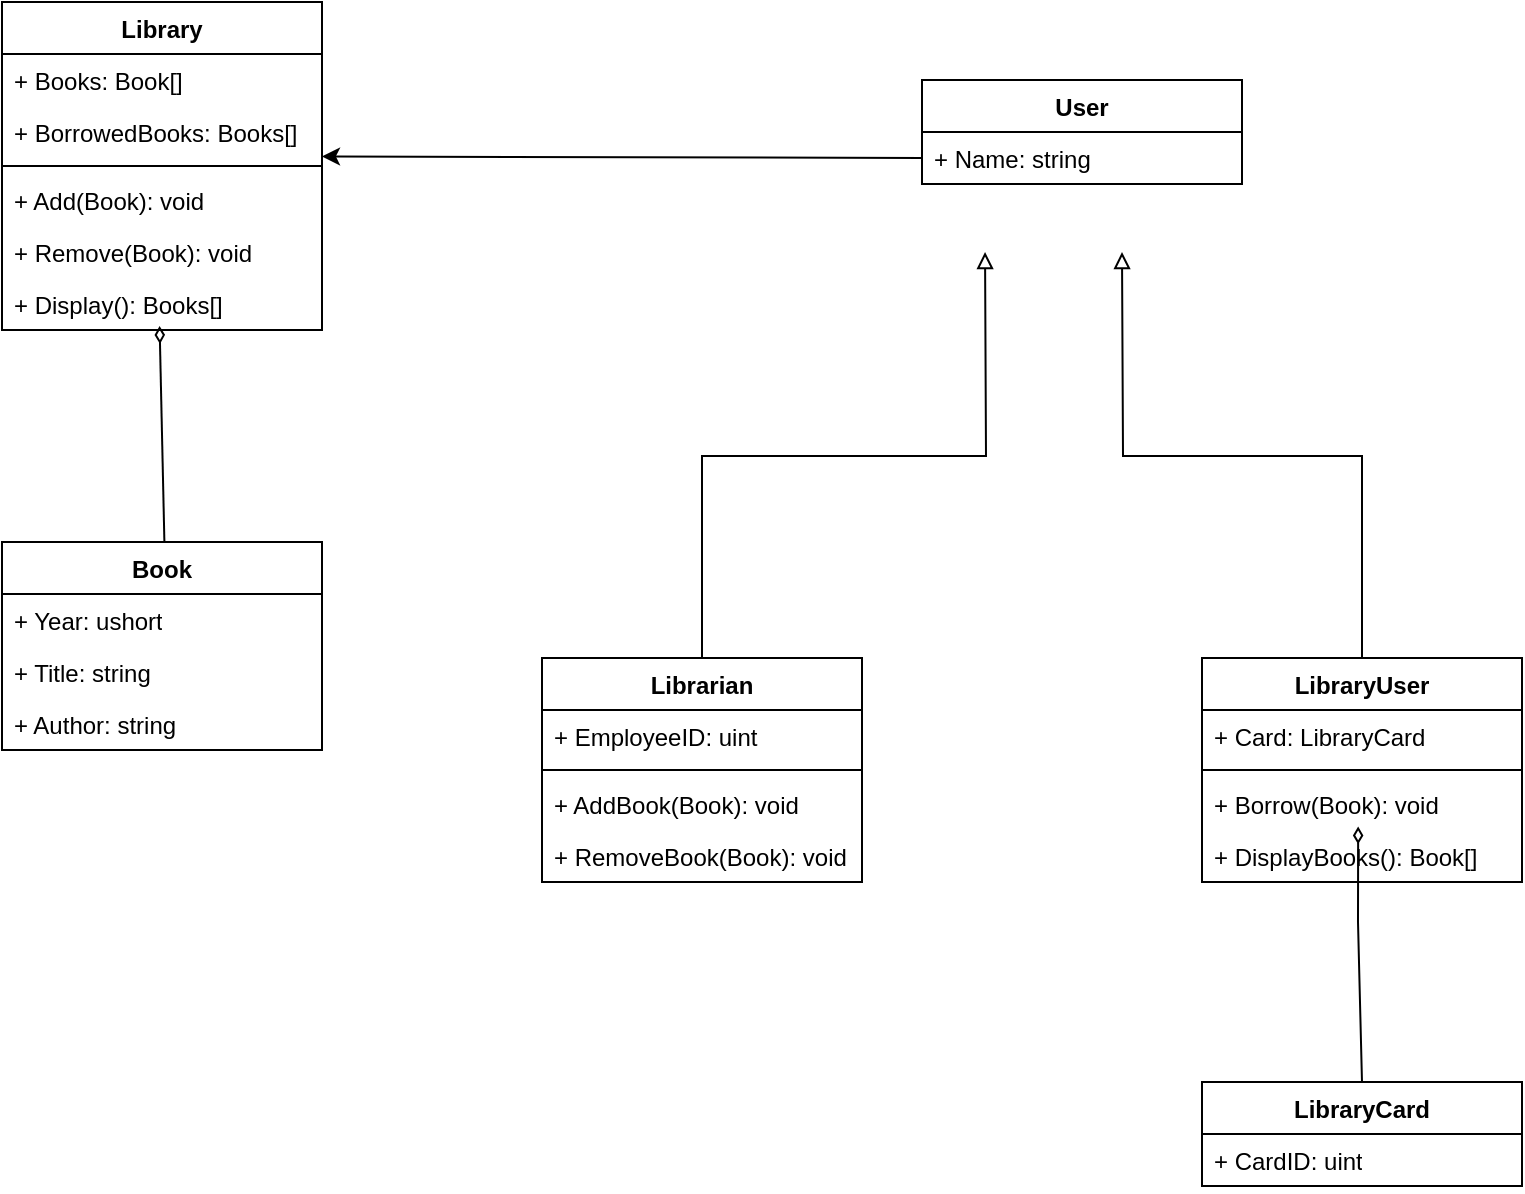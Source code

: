 <mxfile version="24.7.5">
  <diagram name="Page-1" id="jsVq05CoRjqS3F6qaOqQ">
    <mxGraphModel dx="1050" dy="621" grid="1" gridSize="10" guides="1" tooltips="1" connect="1" arrows="1" fold="1" page="1" pageScale="1" pageWidth="850" pageHeight="1100" math="0" shadow="0">
      <root>
        <mxCell id="0" />
        <mxCell id="1" parent="0" />
        <mxCell id="YtETzXJuN-GxgjprG6Yg-29" value="&lt;b&gt;Library&lt;/b&gt;" style="swimlane;fontStyle=1;align=center;verticalAlign=top;childLayout=stackLayout;horizontal=1;startSize=26;horizontalStack=0;resizeParent=1;resizeParentMax=0;resizeLast=0;collapsible=1;marginBottom=0;whiteSpace=wrap;html=1;" vertex="1" parent="1">
          <mxGeometry x="50" y="110" width="160" height="164" as="geometry" />
        </mxCell>
        <mxCell id="YtETzXJuN-GxgjprG6Yg-30" value="+ Books: Book[]" style="text;strokeColor=none;fillColor=none;align=left;verticalAlign=top;spacingLeft=4;spacingRight=4;overflow=hidden;rotatable=0;points=[[0,0.5],[1,0.5]];portConstraint=eastwest;whiteSpace=wrap;html=1;" vertex="1" parent="YtETzXJuN-GxgjprG6Yg-29">
          <mxGeometry y="26" width="160" height="26" as="geometry" />
        </mxCell>
        <mxCell id="YtETzXJuN-GxgjprG6Yg-33" value="+ BorrowedBooks: Books[]" style="text;strokeColor=none;fillColor=none;align=left;verticalAlign=top;spacingLeft=4;spacingRight=4;overflow=hidden;rotatable=0;points=[[0,0.5],[1,0.5]];portConstraint=eastwest;whiteSpace=wrap;html=1;" vertex="1" parent="YtETzXJuN-GxgjprG6Yg-29">
          <mxGeometry y="52" width="160" height="26" as="geometry" />
        </mxCell>
        <mxCell id="YtETzXJuN-GxgjprG6Yg-31" value="" style="line;strokeWidth=1;fillColor=none;align=left;verticalAlign=middle;spacingTop=-1;spacingLeft=3;spacingRight=3;rotatable=0;labelPosition=right;points=[];portConstraint=eastwest;strokeColor=inherit;" vertex="1" parent="YtETzXJuN-GxgjprG6Yg-29">
          <mxGeometry y="78" width="160" height="8" as="geometry" />
        </mxCell>
        <mxCell id="YtETzXJuN-GxgjprG6Yg-32" value="+ Add(Book): void" style="text;strokeColor=none;fillColor=none;align=left;verticalAlign=top;spacingLeft=4;spacingRight=4;overflow=hidden;rotatable=0;points=[[0,0.5],[1,0.5]];portConstraint=eastwest;whiteSpace=wrap;html=1;" vertex="1" parent="YtETzXJuN-GxgjprG6Yg-29">
          <mxGeometry y="86" width="160" height="26" as="geometry" />
        </mxCell>
        <mxCell id="YtETzXJuN-GxgjprG6Yg-34" value="+ Remove(Book): void" style="text;strokeColor=none;fillColor=none;align=left;verticalAlign=top;spacingLeft=4;spacingRight=4;overflow=hidden;rotatable=0;points=[[0,0.5],[1,0.5]];portConstraint=eastwest;whiteSpace=wrap;html=1;" vertex="1" parent="YtETzXJuN-GxgjprG6Yg-29">
          <mxGeometry y="112" width="160" height="26" as="geometry" />
        </mxCell>
        <mxCell id="YtETzXJuN-GxgjprG6Yg-35" value="+ Display(): Books[]" style="text;strokeColor=none;fillColor=none;align=left;verticalAlign=top;spacingLeft=4;spacingRight=4;overflow=hidden;rotatable=0;points=[[0,0.5],[1,0.5]];portConstraint=eastwest;whiteSpace=wrap;html=1;" vertex="1" parent="YtETzXJuN-GxgjprG6Yg-29">
          <mxGeometry y="138" width="160" height="26" as="geometry" />
        </mxCell>
        <mxCell id="YtETzXJuN-GxgjprG6Yg-40" value="Book" style="swimlane;fontStyle=1;align=center;verticalAlign=top;childLayout=stackLayout;horizontal=1;startSize=26;horizontalStack=0;resizeParent=1;resizeParentMax=0;resizeLast=0;collapsible=1;marginBottom=0;whiteSpace=wrap;html=1;" vertex="1" parent="1">
          <mxGeometry x="50" y="380" width="160" height="104" as="geometry" />
        </mxCell>
        <mxCell id="YtETzXJuN-GxgjprG6Yg-46" value="+ Year: ushort" style="text;strokeColor=none;fillColor=none;align=left;verticalAlign=top;spacingLeft=4;spacingRight=4;overflow=hidden;rotatable=0;points=[[0,0.5],[1,0.5]];portConstraint=eastwest;whiteSpace=wrap;html=1;" vertex="1" parent="YtETzXJuN-GxgjprG6Yg-40">
          <mxGeometry y="26" width="160" height="26" as="geometry" />
        </mxCell>
        <mxCell id="YtETzXJuN-GxgjprG6Yg-41" value="+ Title: string" style="text;strokeColor=none;fillColor=none;align=left;verticalAlign=top;spacingLeft=4;spacingRight=4;overflow=hidden;rotatable=0;points=[[0,0.5],[1,0.5]];portConstraint=eastwest;whiteSpace=wrap;html=1;" vertex="1" parent="YtETzXJuN-GxgjprG6Yg-40">
          <mxGeometry y="52" width="160" height="26" as="geometry" />
        </mxCell>
        <mxCell id="YtETzXJuN-GxgjprG6Yg-45" value="+ Author: string" style="text;strokeColor=none;fillColor=none;align=left;verticalAlign=top;spacingLeft=4;spacingRight=4;overflow=hidden;rotatable=0;points=[[0,0.5],[1,0.5]];portConstraint=eastwest;whiteSpace=wrap;html=1;" vertex="1" parent="YtETzXJuN-GxgjprG6Yg-40">
          <mxGeometry y="78" width="160" height="26" as="geometry" />
        </mxCell>
        <mxCell id="YtETzXJuN-GxgjprG6Yg-47" value="&lt;b&gt;LibraryCard&lt;/b&gt;&lt;div&gt;&lt;b&gt;&lt;br&gt;&lt;/b&gt;&lt;/div&gt;" style="swimlane;fontStyle=1;align=center;verticalAlign=top;childLayout=stackLayout;horizontal=1;startSize=26;horizontalStack=0;resizeParent=1;resizeParentMax=0;resizeLast=0;collapsible=1;marginBottom=0;whiteSpace=wrap;html=1;" vertex="1" parent="1">
          <mxGeometry x="650" y="650" width="160" height="52" as="geometry" />
        </mxCell>
        <mxCell id="YtETzXJuN-GxgjprG6Yg-48" value="+ CardID: uint" style="text;strokeColor=none;fillColor=none;align=left;verticalAlign=top;spacingLeft=4;spacingRight=4;overflow=hidden;rotatable=0;points=[[0,0.5],[1,0.5]];portConstraint=eastwest;whiteSpace=wrap;html=1;" vertex="1" parent="YtETzXJuN-GxgjprG6Yg-47">
          <mxGeometry y="26" width="160" height="26" as="geometry" />
        </mxCell>
        <mxCell id="YtETzXJuN-GxgjprG6Yg-51" value="User" style="swimlane;fontStyle=1;align=center;verticalAlign=top;childLayout=stackLayout;horizontal=1;startSize=26;horizontalStack=0;resizeParent=1;resizeParentMax=0;resizeLast=0;collapsible=1;marginBottom=0;whiteSpace=wrap;html=1;" vertex="1" parent="1">
          <mxGeometry x="510" y="149" width="160" height="52" as="geometry" />
        </mxCell>
        <mxCell id="YtETzXJuN-GxgjprG6Yg-52" value="+ Name: string" style="text;strokeColor=none;fillColor=none;align=left;verticalAlign=top;spacingLeft=4;spacingRight=4;overflow=hidden;rotatable=0;points=[[0,0.5],[1,0.5]];portConstraint=eastwest;whiteSpace=wrap;html=1;" vertex="1" parent="YtETzXJuN-GxgjprG6Yg-51">
          <mxGeometry y="26" width="160" height="26" as="geometry" />
        </mxCell>
        <mxCell id="YtETzXJuN-GxgjprG6Yg-55" value="LibraryUser" style="swimlane;fontStyle=1;align=center;verticalAlign=top;childLayout=stackLayout;horizontal=1;startSize=26;horizontalStack=0;resizeParent=1;resizeParentMax=0;resizeLast=0;collapsible=1;marginBottom=0;whiteSpace=wrap;html=1;" vertex="1" parent="1">
          <mxGeometry x="650" y="438" width="160" height="112" as="geometry" />
        </mxCell>
        <mxCell id="YtETzXJuN-GxgjprG6Yg-56" value="+ Card: LibraryCard" style="text;strokeColor=none;fillColor=none;align=left;verticalAlign=top;spacingLeft=4;spacingRight=4;overflow=hidden;rotatable=0;points=[[0,0.5],[1,0.5]];portConstraint=eastwest;whiteSpace=wrap;html=1;" vertex="1" parent="YtETzXJuN-GxgjprG6Yg-55">
          <mxGeometry y="26" width="160" height="26" as="geometry" />
        </mxCell>
        <mxCell id="YtETzXJuN-GxgjprG6Yg-57" value="" style="line;strokeWidth=1;fillColor=none;align=left;verticalAlign=middle;spacingTop=-1;spacingLeft=3;spacingRight=3;rotatable=0;labelPosition=right;points=[];portConstraint=eastwest;strokeColor=inherit;" vertex="1" parent="YtETzXJuN-GxgjprG6Yg-55">
          <mxGeometry y="52" width="160" height="8" as="geometry" />
        </mxCell>
        <mxCell id="YtETzXJuN-GxgjprG6Yg-58" value="+ Borrow(Book): void" style="text;strokeColor=none;fillColor=none;align=left;verticalAlign=top;spacingLeft=4;spacingRight=4;overflow=hidden;rotatable=0;points=[[0,0.5],[1,0.5]];portConstraint=eastwest;whiteSpace=wrap;html=1;" vertex="1" parent="YtETzXJuN-GxgjprG6Yg-55">
          <mxGeometry y="60" width="160" height="26" as="geometry" />
        </mxCell>
        <mxCell id="YtETzXJuN-GxgjprG6Yg-83" value="+ DisplayBooks(): Book[]" style="text;strokeColor=none;fillColor=none;align=left;verticalAlign=top;spacingLeft=4;spacingRight=4;overflow=hidden;rotatable=0;points=[[0,0.5],[1,0.5]];portConstraint=eastwest;whiteSpace=wrap;html=1;" vertex="1" parent="YtETzXJuN-GxgjprG6Yg-55">
          <mxGeometry y="86" width="160" height="26" as="geometry" />
        </mxCell>
        <mxCell id="YtETzXJuN-GxgjprG6Yg-59" value="&lt;b&gt;Librarian&lt;/b&gt;" style="swimlane;fontStyle=1;align=center;verticalAlign=top;childLayout=stackLayout;horizontal=1;startSize=26;horizontalStack=0;resizeParent=1;resizeParentMax=0;resizeLast=0;collapsible=1;marginBottom=0;whiteSpace=wrap;html=1;" vertex="1" parent="1">
          <mxGeometry x="320" y="438" width="160" height="112" as="geometry" />
        </mxCell>
        <mxCell id="YtETzXJuN-GxgjprG6Yg-60" value="+ EmployeeID: uint" style="text;strokeColor=none;fillColor=none;align=left;verticalAlign=top;spacingLeft=4;spacingRight=4;overflow=hidden;rotatable=0;points=[[0,0.5],[1,0.5]];portConstraint=eastwest;whiteSpace=wrap;html=1;" vertex="1" parent="YtETzXJuN-GxgjprG6Yg-59">
          <mxGeometry y="26" width="160" height="26" as="geometry" />
        </mxCell>
        <mxCell id="YtETzXJuN-GxgjprG6Yg-61" value="" style="line;strokeWidth=1;fillColor=none;align=left;verticalAlign=middle;spacingTop=-1;spacingLeft=3;spacingRight=3;rotatable=0;labelPosition=right;points=[];portConstraint=eastwest;strokeColor=inherit;" vertex="1" parent="YtETzXJuN-GxgjprG6Yg-59">
          <mxGeometry y="52" width="160" height="8" as="geometry" />
        </mxCell>
        <mxCell id="YtETzXJuN-GxgjprG6Yg-62" value="+ AddBook(Book): void" style="text;strokeColor=none;fillColor=none;align=left;verticalAlign=top;spacingLeft=4;spacingRight=4;overflow=hidden;rotatable=0;points=[[0,0.5],[1,0.5]];portConstraint=eastwest;whiteSpace=wrap;html=1;" vertex="1" parent="YtETzXJuN-GxgjprG6Yg-59">
          <mxGeometry y="60" width="160" height="26" as="geometry" />
        </mxCell>
        <mxCell id="YtETzXJuN-GxgjprG6Yg-82" value="+ RemoveBook(Book): void" style="text;strokeColor=none;fillColor=none;align=left;verticalAlign=top;spacingLeft=4;spacingRight=4;overflow=hidden;rotatable=0;points=[[0,0.5],[1,0.5]];portConstraint=eastwest;whiteSpace=wrap;html=1;" vertex="1" parent="YtETzXJuN-GxgjprG6Yg-59">
          <mxGeometry y="86" width="160" height="26" as="geometry" />
        </mxCell>
        <mxCell id="YtETzXJuN-GxgjprG6Yg-70" style="edgeStyle=orthogonalEdgeStyle;rounded=0;orthogonalLoop=1;jettySize=auto;html=1;exitX=0.5;exitY=0;exitDx=0;exitDy=0;entryX=0.625;entryY=1;entryDx=0;entryDy=0;entryPerimeter=0;endArrow=block;endFill=0;" edge="1" parent="1" source="YtETzXJuN-GxgjprG6Yg-55">
          <mxGeometry relative="1" as="geometry">
            <mxPoint x="610" y="235" as="targetPoint" />
          </mxGeometry>
        </mxCell>
        <mxCell id="YtETzXJuN-GxgjprG6Yg-72" style="edgeStyle=orthogonalEdgeStyle;rounded=0;orthogonalLoop=1;jettySize=auto;html=1;exitX=0.5;exitY=0;exitDx=0;exitDy=0;entryX=0.197;entryY=1;entryDx=0;entryDy=0;entryPerimeter=0;endArrow=block;endFill=0;" edge="1" parent="1" source="YtETzXJuN-GxgjprG6Yg-59">
          <mxGeometry relative="1" as="geometry">
            <mxPoint x="541.52" y="235" as="targetPoint" />
          </mxGeometry>
        </mxCell>
        <mxCell id="YtETzXJuN-GxgjprG6Yg-77" style="rounded=0;orthogonalLoop=1;jettySize=auto;html=1;exitX=0.5;exitY=0;exitDx=0;exitDy=0;entryX=0.488;entryY=0.931;entryDx=0;entryDy=0;entryPerimeter=0;endArrow=diamondThin;endFill=0;" edge="1" parent="1" source="YtETzXJuN-GxgjprG6Yg-47" target="YtETzXJuN-GxgjprG6Yg-58">
          <mxGeometry relative="1" as="geometry">
            <Array as="points">
              <mxPoint x="728" y="570" />
            </Array>
          </mxGeometry>
        </mxCell>
        <mxCell id="YtETzXJuN-GxgjprG6Yg-80" style="rounded=0;orthogonalLoop=1;jettySize=auto;html=1;exitX=0.5;exitY=0;exitDx=0;exitDy=0;entryX=0.485;entryY=0.923;entryDx=0;entryDy=0;entryPerimeter=0;endArrow=diamondThin;endFill=0;" edge="1" parent="1">
          <mxGeometry relative="1" as="geometry">
            <mxPoint x="131.2" y="380" as="sourcePoint" />
            <mxPoint x="128.8" y="271.998" as="targetPoint" />
          </mxGeometry>
        </mxCell>
        <mxCell id="YtETzXJuN-GxgjprG6Yg-81" style="rounded=0;orthogonalLoop=1;jettySize=auto;html=1;exitX=0;exitY=0.5;exitDx=0;exitDy=0;entryX=1;entryY=0.969;entryDx=0;entryDy=0;entryPerimeter=0;" edge="1" parent="1" source="YtETzXJuN-GxgjprG6Yg-52" target="YtETzXJuN-GxgjprG6Yg-33">
          <mxGeometry relative="1" as="geometry" />
        </mxCell>
      </root>
    </mxGraphModel>
  </diagram>
</mxfile>
